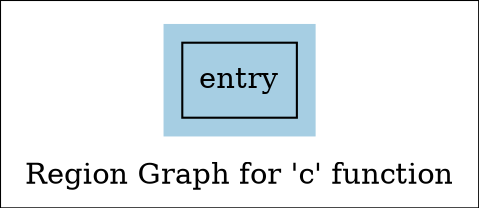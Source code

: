 digraph "Region Graph for 'c' function" {
	label="Region Graph for 'c' function";

	Node0x55fbb1411090 [shape=record,label="{entry}"];
	colorscheme = "paired12"
        subgraph cluster_0x55fbb140dc00 {
          label = "";
          style = filled;
          color = 1
          Node0x55fbb1411090;
        }
}
